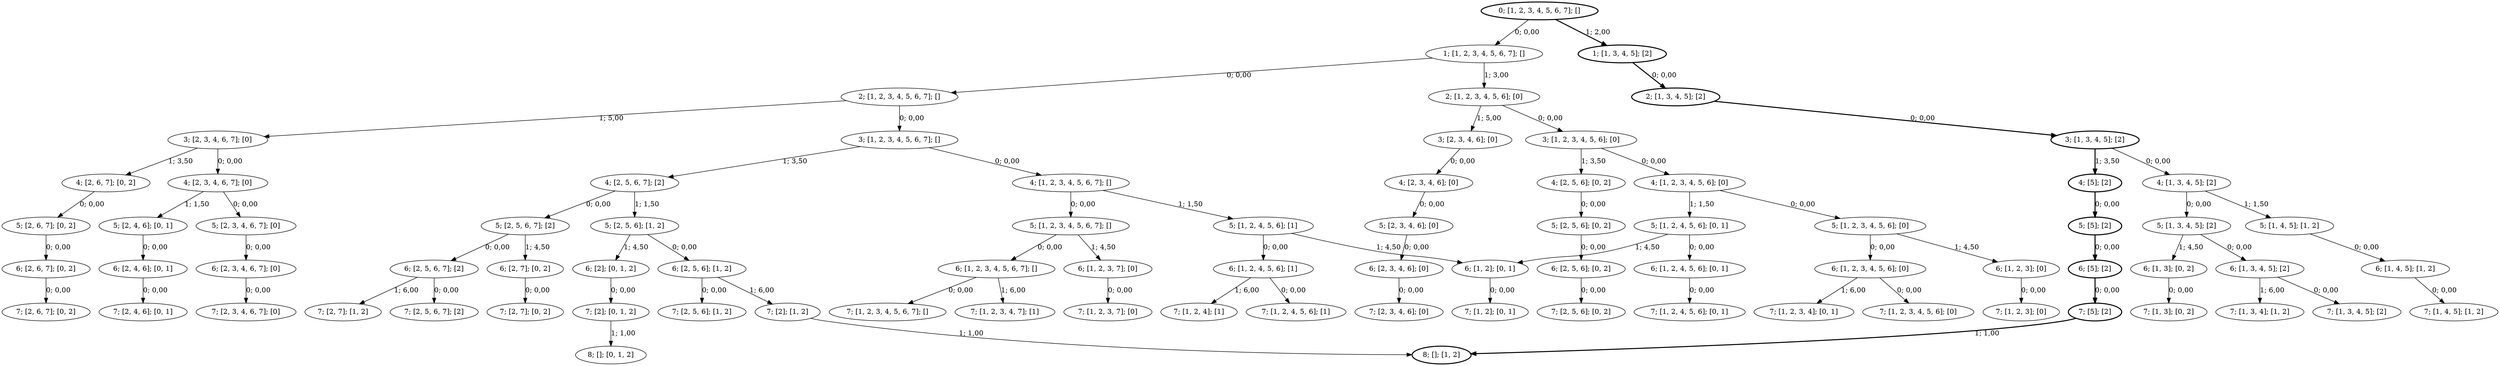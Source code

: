 strict digraph G {
  1 [ style="solid" label="6; [1, 2, 3, 4, 5, 6, 7]; []" ];
  2 [ style="solid" label="7; [1, 2, 3, 4, 5, 6, 7]; []" ];
  3 [ style="solid" label="7; [1, 2, 3, 4, 7]; [1]" ];
  4 [ style="solid" label="5; [1, 2, 3, 4, 5, 6, 7]; []" ];
  5 [ style="solid" label="6; [1, 2, 3, 7]; [0]" ];
  6 [ style="solid" label="7; [1, 2, 3, 7]; [0]" ];
  7 [ style="solid" label="4; [1, 2, 3, 4, 5, 6, 7]; []" ];
  8 [ style="solid" label="6; [1, 2, 4, 5, 6]; [1]" ];
  9 [ style="solid" label="7; [1, 2, 4, 5, 6]; [1]" ];
  10 [ style="solid" label="7; [1, 2, 4]; [1]" ];
  11 [ style="solid" label="5; [1, 2, 4, 5, 6]; [1]" ];
  12 [ style="solid" label="6; [1, 2]; [0, 1]" ];
  13 [ style="solid" label="7; [1, 2]; [0, 1]" ];
  14 [ style="solid" label="3; [1, 2, 3, 4, 5, 6, 7]; []" ];
  15 [ style="solid" label="6; [2, 5, 6, 7]; [2]" ];
  16 [ style="solid" label="7; [2, 5, 6, 7]; [2]" ];
  17 [ style="solid" label="7; [2, 7]; [1, 2]" ];
  18 [ style="solid" label="5; [2, 5, 6, 7]; [2]" ];
  19 [ style="solid" label="6; [2, 7]; [0, 2]" ];
  20 [ style="solid" label="7; [2, 7]; [0, 2]" ];
  21 [ style="solid" label="4; [2, 5, 6, 7]; [2]" ];
  22 [ style="solid" label="6; [2, 5, 6]; [1, 2]" ];
  23 [ style="solid" label="7; [2, 5, 6]; [1, 2]" ];
  24 [ style="solid" label="7; [2]; [1, 2]" ];
  25 [ style="bold" label="8; []; [1, 2]" ];
  26 [ style="solid" label="5; [2, 5, 6]; [1, 2]" ];
  27 [ style="solid" label="7; [2]; [0, 1, 2]" ];
  28 [ style="solid" label="8; []; [0, 1, 2]" ];
  29 [ style="solid" label="6; [2]; [0, 1, 2]" ];
  30 [ style="solid" label="2; [1, 2, 3, 4, 5, 6, 7]; []" ];
  31 [ style="solid" label="6; [2, 3, 4, 6, 7]; [0]" ];
  32 [ style="solid" label="7; [2, 3, 4, 6, 7]; [0]" ];
  33 [ style="solid" label="5; [2, 3, 4, 6, 7]; [0]" ];
  34 [ style="solid" label="4; [2, 3, 4, 6, 7]; [0]" ];
  35 [ style="solid" label="6; [2, 4, 6]; [0, 1]" ];
  36 [ style="solid" label="7; [2, 4, 6]; [0, 1]" ];
  37 [ style="solid" label="5; [2, 4, 6]; [0, 1]" ];
  38 [ style="solid" label="3; [2, 3, 4, 6, 7]; [0]" ];
  39 [ style="solid" label="6; [2, 6, 7]; [0, 2]" ];
  40 [ style="solid" label="7; [2, 6, 7]; [0, 2]" ];
  41 [ style="solid" label="5; [2, 6, 7]; [0, 2]" ];
  42 [ style="solid" label="4; [2, 6, 7]; [0, 2]" ];
  43 [ style="solid" label="1; [1, 2, 3, 4, 5, 6, 7]; []" ];
  44 [ style="solid" label="6; [1, 2, 3, 4, 5, 6]; [0]" ];
  45 [ style="solid" label="7; [1, 2, 3, 4, 5, 6]; [0]" ];
  46 [ style="solid" label="7; [1, 2, 3, 4]; [0, 1]" ];
  47 [ style="solid" label="5; [1, 2, 3, 4, 5, 6]; [0]" ];
  48 [ style="solid" label="6; [1, 2, 3]; [0]" ];
  49 [ style="solid" label="7; [1, 2, 3]; [0]" ];
  50 [ style="solid" label="4; [1, 2, 3, 4, 5, 6]; [0]" ];
  51 [ style="solid" label="6; [1, 2, 4, 5, 6]; [0, 1]" ];
  52 [ style="solid" label="7; [1, 2, 4, 5, 6]; [0, 1]" ];
  53 [ style="solid" label="5; [1, 2, 4, 5, 6]; [0, 1]" ];
  54 [ style="solid" label="3; [1, 2, 3, 4, 5, 6]; [0]" ];
  55 [ style="solid" label="6; [2, 5, 6]; [0, 2]" ];
  56 [ style="solid" label="7; [2, 5, 6]; [0, 2]" ];
  57 [ style="solid" label="5; [2, 5, 6]; [0, 2]" ];
  58 [ style="solid" label="4; [2, 5, 6]; [0, 2]" ];
  59 [ style="solid" label="2; [1, 2, 3, 4, 5, 6]; [0]" ];
  60 [ style="solid" label="6; [2, 3, 4, 6]; [0]" ];
  61 [ style="solid" label="7; [2, 3, 4, 6]; [0]" ];
  62 [ style="solid" label="5; [2, 3, 4, 6]; [0]" ];
  63 [ style="solid" label="4; [2, 3, 4, 6]; [0]" ];
  64 [ style="solid" label="3; [2, 3, 4, 6]; [0]" ];
  65 [ style="bold" label="0; [1, 2, 3, 4, 5, 6, 7]; []" ];
  66 [ style="solid" label="6; [1, 3, 4, 5]; [2]" ];
  67 [ style="solid" label="7; [1, 3, 4, 5]; [2]" ];
  68 [ style="solid" label="7; [1, 3, 4]; [1, 2]" ];
  69 [ style="solid" label="5; [1, 3, 4, 5]; [2]" ];
  70 [ style="solid" label="6; [1, 3]; [0, 2]" ];
  71 [ style="solid" label="7; [1, 3]; [0, 2]" ];
  72 [ style="solid" label="4; [1, 3, 4, 5]; [2]" ];
  73 [ style="solid" label="6; [1, 4, 5]; [1, 2]" ];
  74 [ style="solid" label="7; [1, 4, 5]; [1, 2]" ];
  75 [ style="solid" label="5; [1, 4, 5]; [1, 2]" ];
  76 [ style="bold" label="3; [1, 3, 4, 5]; [2]" ];
  77 [ style="bold" label="7; [5]; [2]" ];
  78 [ style="bold" label="6; [5]; [2]" ];
  79 [ style="bold" label="5; [5]; [2]" ];
  80 [ style="bold" label="4; [5]; [2]" ];
  81 [ style="bold" label="2; [1, 3, 4, 5]; [2]" ];
  82 [ style="bold" label="1; [1, 3, 4, 5]; [2]" ];
  1 -> 2 [ style="solid" label="0; 0,00" ];
  1 -> 3 [ style="solid" label="1; 6,00" ];
  4 -> 1 [ style="solid" label="0; 0,00" ];
  5 -> 6 [ style="solid" label="0; 0,00" ];
  4 -> 5 [ style="solid" label="1; 4,50" ];
  7 -> 4 [ style="solid" label="0; 0,00" ];
  8 -> 9 [ style="solid" label="0; 0,00" ];
  8 -> 10 [ style="solid" label="1; 6,00" ];
  11 -> 8 [ style="solid" label="0; 0,00" ];
  12 -> 13 [ style="solid" label="0; 0,00" ];
  11 -> 12 [ style="solid" label="1; 4,50" ];
  7 -> 11 [ style="solid" label="1; 1,50" ];
  14 -> 7 [ style="solid" label="0; 0,00" ];
  15 -> 16 [ style="solid" label="0; 0,00" ];
  15 -> 17 [ style="solid" label="1; 6,00" ];
  18 -> 15 [ style="solid" label="0; 0,00" ];
  19 -> 20 [ style="solid" label="0; 0,00" ];
  18 -> 19 [ style="solid" label="1; 4,50" ];
  21 -> 18 [ style="solid" label="0; 0,00" ];
  22 -> 23 [ style="solid" label="0; 0,00" ];
  24 -> 25 [ style="solid" label="1; 1,00" ];
  22 -> 24 [ style="solid" label="1; 6,00" ];
  26 -> 22 [ style="solid" label="0; 0,00" ];
  27 -> 28 [ style="solid" label="1; 1,00" ];
  29 -> 27 [ style="solid" label="0; 0,00" ];
  26 -> 29 [ style="solid" label="1; 4,50" ];
  21 -> 26 [ style="solid" label="1; 1,50" ];
  14 -> 21 [ style="solid" label="1; 3,50" ];
  30 -> 14 [ style="solid" label="0; 0,00" ];
  31 -> 32 [ style="solid" label="0; 0,00" ];
  33 -> 31 [ style="solid" label="0; 0,00" ];
  34 -> 33 [ style="solid" label="0; 0,00" ];
  35 -> 36 [ style="solid" label="0; 0,00" ];
  37 -> 35 [ style="solid" label="0; 0,00" ];
  34 -> 37 [ style="solid" label="1; 1,50" ];
  38 -> 34 [ style="solid" label="0; 0,00" ];
  39 -> 40 [ style="solid" label="0; 0,00" ];
  41 -> 39 [ style="solid" label="0; 0,00" ];
  42 -> 41 [ style="solid" label="0; 0,00" ];
  38 -> 42 [ style="solid" label="1; 3,50" ];
  30 -> 38 [ style="solid" label="1; 5,00" ];
  43 -> 30 [ style="solid" label="0; 0,00" ];
  44 -> 45 [ style="solid" label="0; 0,00" ];
  44 -> 46 [ style="solid" label="1; 6,00" ];
  47 -> 44 [ style="solid" label="0; 0,00" ];
  48 -> 49 [ style="solid" label="0; 0,00" ];
  47 -> 48 [ style="solid" label="1; 4,50" ];
  50 -> 47 [ style="solid" label="0; 0,00" ];
  51 -> 52 [ style="solid" label="0; 0,00" ];
  53 -> 51 [ style="solid" label="0; 0,00" ];
  53 -> 12 [ style="solid" label="1; 4,50" ];
  50 -> 53 [ style="solid" label="1; 1,50" ];
  54 -> 50 [ style="solid" label="0; 0,00" ];
  55 -> 56 [ style="solid" label="0; 0,00" ];
  57 -> 55 [ style="solid" label="0; 0,00" ];
  58 -> 57 [ style="solid" label="0; 0,00" ];
  54 -> 58 [ style="solid" label="1; 3,50" ];
  59 -> 54 [ style="solid" label="0; 0,00" ];
  60 -> 61 [ style="solid" label="0; 0,00" ];
  62 -> 60 [ style="solid" label="0; 0,00" ];
  63 -> 62 [ style="solid" label="0; 0,00" ];
  64 -> 63 [ style="solid" label="0; 0,00" ];
  59 -> 64 [ style="solid" label="1; 5,00" ];
  43 -> 59 [ style="solid" label="1; 3,00" ];
  65 -> 43 [ style="solid" label="0; 0,00" ];
  66 -> 67 [ style="solid" label="0; 0,00" ];
  66 -> 68 [ style="solid" label="1; 6,00" ];
  69 -> 66 [ style="solid" label="0; 0,00" ];
  70 -> 71 [ style="solid" label="0; 0,00" ];
  69 -> 70 [ style="solid" label="1; 4,50" ];
  72 -> 69 [ style="solid" label="0; 0,00" ];
  73 -> 74 [ style="solid" label="0; 0,00" ];
  75 -> 73 [ style="solid" label="0; 0,00" ];
  72 -> 75 [ style="solid" label="1; 1,50" ];
  76 -> 72 [ style="solid" label="0; 0,00" ];
  77 -> 25 [ style="bold" label="1; 1,00" ];
  78 -> 77 [ style="bold" label="0; 0,00" ];
  79 -> 78 [ style="bold" label="0; 0,00" ];
  80 -> 79 [ style="bold" label="0; 0,00" ];
  76 -> 80 [ style="bold" label="1; 3,50" ];
  81 -> 76 [ style="bold" label="0; 0,00" ];
  82 -> 81 [ style="bold" label="0; 0,00" ];
  65 -> 82 [ style="bold" label="1; 2,00" ];
}
